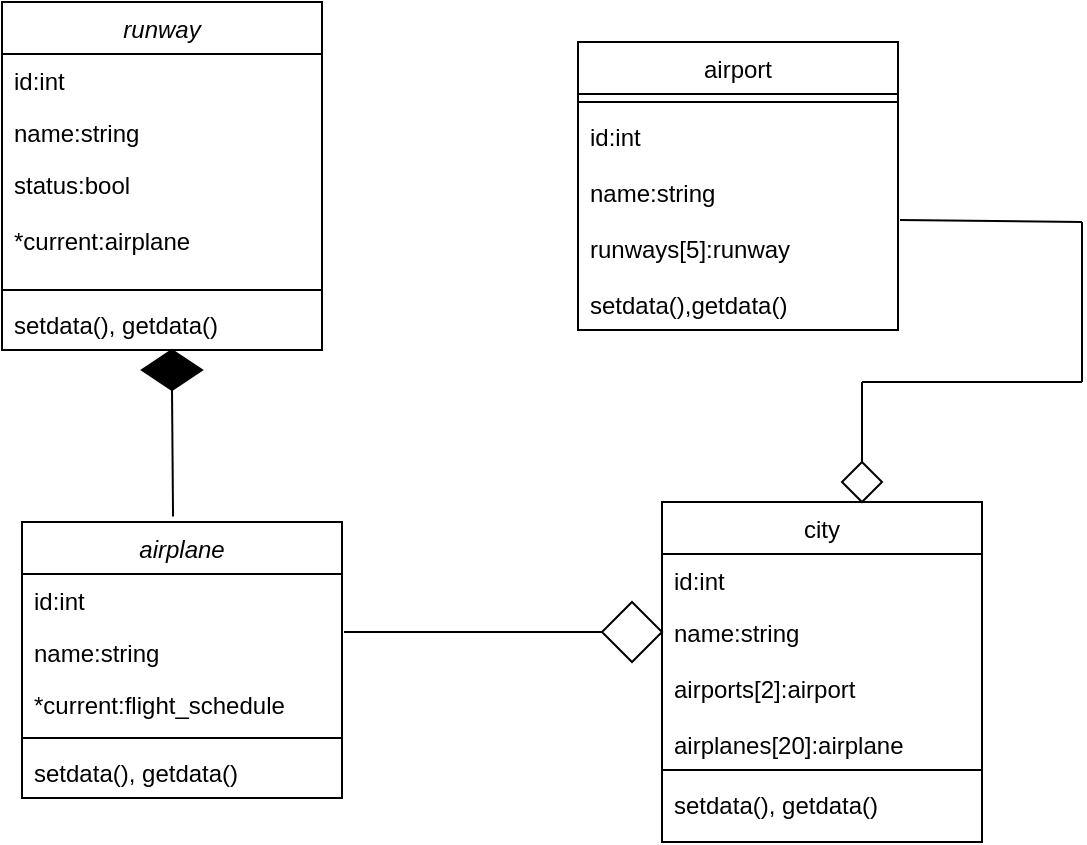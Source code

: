 <mxfile version="14.7.7" type="device" pages="3"><diagram id="C5RBs43oDa-KdzZeNtuy" name="Page-1"><mxGraphModel dx="1021" dy="541" grid="1" gridSize="10" guides="1" tooltips="1" connect="1" arrows="1" fold="1" page="1" pageScale="1" pageWidth="827" pageHeight="1169" background="none" math="0" shadow="0"><root><mxCell id="WIyWlLk6GJQsqaUBKTNV-0"/><mxCell id="WIyWlLk6GJQsqaUBKTNV-1" parent="WIyWlLk6GJQsqaUBKTNV-0"/><mxCell id="zkfFHV4jXpPFQw0GAbJ--0" value="runway" style="swimlane;fontStyle=2;align=center;verticalAlign=top;childLayout=stackLayout;horizontal=1;startSize=26;horizontalStack=0;resizeParent=1;resizeLast=0;collapsible=1;marginBottom=0;rounded=0;shadow=0;strokeWidth=1;" parent="WIyWlLk6GJQsqaUBKTNV-1" vertex="1"><mxGeometry x="220" y="100" width="160" height="174" as="geometry"><mxRectangle x="230" y="140" width="160" height="26" as="alternateBounds"/></mxGeometry></mxCell><mxCell id="zkfFHV4jXpPFQw0GAbJ--1" value="id:int" style="text;align=left;verticalAlign=top;spacingLeft=4;spacingRight=4;overflow=hidden;rotatable=0;points=[[0,0.5],[1,0.5]];portConstraint=eastwest;" parent="zkfFHV4jXpPFQw0GAbJ--0" vertex="1"><mxGeometry y="26" width="160" height="26" as="geometry"/></mxCell><mxCell id="zkfFHV4jXpPFQw0GAbJ--2" value="name:string" style="text;align=left;verticalAlign=top;spacingLeft=4;spacingRight=4;overflow=hidden;rotatable=0;points=[[0,0.5],[1,0.5]];portConstraint=eastwest;rounded=0;shadow=0;html=0;" parent="zkfFHV4jXpPFQw0GAbJ--0" vertex="1"><mxGeometry y="52" width="160" height="26" as="geometry"/></mxCell><mxCell id="zkfFHV4jXpPFQw0GAbJ--3" value="status:bool&#10;&#10;*current:airplane" style="text;align=left;verticalAlign=top;spacingLeft=4;spacingRight=4;overflow=hidden;rotatable=0;points=[[0,0.5],[1,0.5]];portConstraint=eastwest;rounded=0;shadow=0;html=0;" parent="zkfFHV4jXpPFQw0GAbJ--0" vertex="1"><mxGeometry y="78" width="160" height="62" as="geometry"/></mxCell><mxCell id="zkfFHV4jXpPFQw0GAbJ--4" value="" style="line;html=1;strokeWidth=1;align=left;verticalAlign=middle;spacingTop=-1;spacingLeft=3;spacingRight=3;rotatable=0;labelPosition=right;points=[];portConstraint=eastwest;" parent="zkfFHV4jXpPFQw0GAbJ--0" vertex="1"><mxGeometry y="140" width="160" height="8" as="geometry"/></mxCell><mxCell id="zkfFHV4jXpPFQw0GAbJ--5" value="setdata(), getdata()" style="text;align=left;verticalAlign=top;spacingLeft=4;spacingRight=4;overflow=hidden;rotatable=0;points=[[0,0.5],[1,0.5]];portConstraint=eastwest;" parent="zkfFHV4jXpPFQw0GAbJ--0" vertex="1"><mxGeometry y="148" width="160" height="26" as="geometry"/></mxCell><mxCell id="zkfFHV4jXpPFQw0GAbJ--6" value="city" style="swimlane;fontStyle=0;align=center;verticalAlign=top;childLayout=stackLayout;horizontal=1;startSize=26;horizontalStack=0;resizeParent=1;resizeLast=0;collapsible=1;marginBottom=0;rounded=0;shadow=0;strokeWidth=1;" parent="WIyWlLk6GJQsqaUBKTNV-1" vertex="1"><mxGeometry x="550" y="350" width="160" height="170" as="geometry"><mxRectangle x="130" y="380" width="160" height="26" as="alternateBounds"/></mxGeometry></mxCell><mxCell id="zkfFHV4jXpPFQw0GAbJ--7" value="id:int" style="text;align=left;verticalAlign=top;spacingLeft=4;spacingRight=4;overflow=hidden;rotatable=0;points=[[0,0.5],[1,0.5]];portConstraint=eastwest;" parent="zkfFHV4jXpPFQw0GAbJ--6" vertex="1"><mxGeometry y="26" width="160" height="26" as="geometry"/></mxCell><mxCell id="zkfFHV4jXpPFQw0GAbJ--8" value="name:string&#10;&#10;airports[2]:airport&#10;&#10;airplanes[20]:airplane" style="text;align=left;verticalAlign=top;spacingLeft=4;spacingRight=4;overflow=hidden;rotatable=0;points=[[0,0.5],[1,0.5]];portConstraint=eastwest;rounded=0;shadow=0;html=0;" parent="zkfFHV4jXpPFQw0GAbJ--6" vertex="1"><mxGeometry y="52" width="160" height="78" as="geometry"/></mxCell><mxCell id="zkfFHV4jXpPFQw0GAbJ--9" value="" style="line;html=1;strokeWidth=1;align=left;verticalAlign=middle;spacingTop=-1;spacingLeft=3;spacingRight=3;rotatable=0;labelPosition=right;points=[];portConstraint=eastwest;" parent="zkfFHV4jXpPFQw0GAbJ--6" vertex="1"><mxGeometry y="130" width="160" height="8" as="geometry"/></mxCell><mxCell id="zkfFHV4jXpPFQw0GAbJ--11" value="setdata(), getdata()" style="text;align=left;verticalAlign=top;spacingLeft=4;spacingRight=4;overflow=hidden;rotatable=0;points=[[0,0.5],[1,0.5]];portConstraint=eastwest;" parent="zkfFHV4jXpPFQw0GAbJ--6" vertex="1"><mxGeometry y="138" width="160" height="26" as="geometry"/></mxCell><mxCell id="zkfFHV4jXpPFQw0GAbJ--17" value="airport" style="swimlane;fontStyle=0;align=center;verticalAlign=top;childLayout=stackLayout;horizontal=1;startSize=26;horizontalStack=0;resizeParent=1;resizeLast=0;collapsible=1;marginBottom=0;rounded=0;shadow=0;strokeWidth=1;" parent="WIyWlLk6GJQsqaUBKTNV-1" vertex="1"><mxGeometry x="508" y="120" width="160" height="144" as="geometry"><mxRectangle x="550" y="140" width="160" height="26" as="alternateBounds"/></mxGeometry></mxCell><mxCell id="zkfFHV4jXpPFQw0GAbJ--23" value="" style="line;html=1;strokeWidth=1;align=left;verticalAlign=middle;spacingTop=-1;spacingLeft=3;spacingRight=3;rotatable=0;labelPosition=right;points=[];portConstraint=eastwest;" parent="zkfFHV4jXpPFQw0GAbJ--17" vertex="1"><mxGeometry y="26" width="160" height="8" as="geometry"/></mxCell><mxCell id="zkfFHV4jXpPFQw0GAbJ--22" value="id:int&#10;&#10;name:string&#10;&#10;runways[5]:runway" style="text;align=left;verticalAlign=top;spacingLeft=4;spacingRight=4;overflow=hidden;rotatable=0;points=[[0,0.5],[1,0.5]];portConstraint=eastwest;rounded=0;shadow=0;html=0;" parent="zkfFHV4jXpPFQw0GAbJ--17" vertex="1"><mxGeometry y="34" width="160" height="84" as="geometry"/></mxCell><mxCell id="zkfFHV4jXpPFQw0GAbJ--24" value="setdata(),getdata()" style="text;align=left;verticalAlign=top;spacingLeft=4;spacingRight=4;overflow=hidden;rotatable=0;points=[[0,0.5],[1,0.5]];portConstraint=eastwest;" parent="zkfFHV4jXpPFQw0GAbJ--17" vertex="1"><mxGeometry y="118" width="160" height="26" as="geometry"/></mxCell><mxCell id="KzhVNbi_FiW9g8QshYFy-5" value="airplane" style="swimlane;fontStyle=2;align=center;verticalAlign=top;childLayout=stackLayout;horizontal=1;startSize=26;horizontalStack=0;resizeParent=1;resizeLast=0;collapsible=1;marginBottom=0;rounded=0;shadow=0;strokeWidth=1;" vertex="1" parent="WIyWlLk6GJQsqaUBKTNV-1"><mxGeometry x="230" y="360" width="160" height="138" as="geometry"><mxRectangle x="230" y="140" width="160" height="26" as="alternateBounds"/></mxGeometry></mxCell><mxCell id="KzhVNbi_FiW9g8QshYFy-6" value="id:int" style="text;align=left;verticalAlign=top;spacingLeft=4;spacingRight=4;overflow=hidden;rotatable=0;points=[[0,0.5],[1,0.5]];portConstraint=eastwest;" vertex="1" parent="KzhVNbi_FiW9g8QshYFy-5"><mxGeometry y="26" width="160" height="26" as="geometry"/></mxCell><mxCell id="KzhVNbi_FiW9g8QshYFy-7" value="name:string" style="text;align=left;verticalAlign=top;spacingLeft=4;spacingRight=4;overflow=hidden;rotatable=0;points=[[0,0.5],[1,0.5]];portConstraint=eastwest;rounded=0;shadow=0;html=0;" vertex="1" parent="KzhVNbi_FiW9g8QshYFy-5"><mxGeometry y="52" width="160" height="26" as="geometry"/></mxCell><mxCell id="KzhVNbi_FiW9g8QshYFy-8" value="*current:flight_schedule" style="text;align=left;verticalAlign=top;spacingLeft=4;spacingRight=4;overflow=hidden;rotatable=0;points=[[0,0.5],[1,0.5]];portConstraint=eastwest;rounded=0;shadow=0;html=0;" vertex="1" parent="KzhVNbi_FiW9g8QshYFy-5"><mxGeometry y="78" width="160" height="26" as="geometry"/></mxCell><mxCell id="KzhVNbi_FiW9g8QshYFy-9" value="" style="line;html=1;strokeWidth=1;align=left;verticalAlign=middle;spacingTop=-1;spacingLeft=3;spacingRight=3;rotatable=0;labelPosition=right;points=[];portConstraint=eastwest;" vertex="1" parent="KzhVNbi_FiW9g8QshYFy-5"><mxGeometry y="104" width="160" height="8" as="geometry"/></mxCell><mxCell id="KzhVNbi_FiW9g8QshYFy-10" value="setdata(), getdata()" style="text;align=left;verticalAlign=top;spacingLeft=4;spacingRight=4;overflow=hidden;rotatable=0;points=[[0,0.5],[1,0.5]];portConstraint=eastwest;" vertex="1" parent="KzhVNbi_FiW9g8QshYFy-5"><mxGeometry y="112" width="160" height="26" as="geometry"/></mxCell><mxCell id="kMWl2cALh2xbwONZ47X2-4" value="" style="rhombus;whiteSpace=wrap;html=1;" vertex="1" parent="WIyWlLk6GJQsqaUBKTNV-1"><mxGeometry x="640" y="330" width="20" height="20" as="geometry"/></mxCell><mxCell id="kMWl2cALh2xbwONZ47X2-6" value="" style="rhombus;whiteSpace=wrap;html=1;" vertex="1" parent="WIyWlLk6GJQsqaUBKTNV-1"><mxGeometry x="520" y="400" width="30" height="30" as="geometry"/></mxCell><mxCell id="kMWl2cALh2xbwONZ47X2-8" value="" style="endArrow=none;html=1;" edge="1" parent="WIyWlLk6GJQsqaUBKTNV-1"><mxGeometry width="50" height="50" relative="1" as="geometry"><mxPoint x="760" y="210" as="sourcePoint"/><mxPoint x="669" y="209" as="targetPoint"/></mxGeometry></mxCell><mxCell id="kMWl2cALh2xbwONZ47X2-9" value="" style="endArrow=none;html=1;" edge="1" parent="WIyWlLk6GJQsqaUBKTNV-1"><mxGeometry width="50" height="50" relative="1" as="geometry"><mxPoint x="760" y="290" as="sourcePoint"/><mxPoint x="760" y="210" as="targetPoint"/></mxGeometry></mxCell><mxCell id="kMWl2cALh2xbwONZ47X2-10" value="" style="endArrow=none;html=1;" edge="1" parent="WIyWlLk6GJQsqaUBKTNV-1"><mxGeometry width="50" height="50" relative="1" as="geometry"><mxPoint x="650" y="290" as="sourcePoint"/><mxPoint x="760" y="290" as="targetPoint"/></mxGeometry></mxCell><mxCell id="kMWl2cALh2xbwONZ47X2-11" value="" style="endArrow=none;html=1;exitX=0.5;exitY=0;exitDx=0;exitDy=0;" edge="1" parent="WIyWlLk6GJQsqaUBKTNV-1" source="kMWl2cALh2xbwONZ47X2-4"><mxGeometry width="50" height="50" relative="1" as="geometry"><mxPoint x="690" y="250" as="sourcePoint"/><mxPoint x="650" y="290" as="targetPoint"/></mxGeometry></mxCell><mxCell id="kMWl2cALh2xbwONZ47X2-12" value="" style="endArrow=none;html=1;" edge="1" parent="WIyWlLk6GJQsqaUBKTNV-1" target="kMWl2cALh2xbwONZ47X2-6"><mxGeometry width="50" height="50" relative="1" as="geometry"><mxPoint x="391" y="415" as="sourcePoint"/><mxPoint x="550" y="380" as="targetPoint"/></mxGeometry></mxCell><mxCell id="4slXNgpXhGthC331jIUp-0" value="" style="rhombus;whiteSpace=wrap;html=1;fillColor=#000000;" vertex="1" parent="WIyWlLk6GJQsqaUBKTNV-1"><mxGeometry x="290" y="274" width="30" height="20" as="geometry"/></mxCell><mxCell id="4slXNgpXhGthC331jIUp-1" value="" style="endArrow=none;html=1;entryX=0.5;entryY=1;entryDx=0;entryDy=0;exitX=0.472;exitY=-0.02;exitDx=0;exitDy=0;exitPerimeter=0;" edge="1" parent="WIyWlLk6GJQsqaUBKTNV-1" source="KzhVNbi_FiW9g8QshYFy-5" target="4slXNgpXhGthC331jIUp-0"><mxGeometry width="50" height="50" relative="1" as="geometry"><mxPoint x="330" y="320" as="sourcePoint"/><mxPoint x="380" y="270" as="targetPoint"/></mxGeometry></mxCell></root></mxGraphModel></diagram><diagram id="XvUS2Mz_AO94iHY-nRti" name="Page-2"><mxGraphModel dx="723" dy="1483" grid="1" gridSize="10" guides="1" tooltips="1" connect="1" arrows="1" fold="1" page="1" pageScale="1" pageWidth="850" pageHeight="1100" math="0" shadow="0"><root><mxCell id="fZFAczjGqiF5ZI3CFGoH-0"/><mxCell id="fZFAczjGqiF5ZI3CFGoH-1" parent="fZFAczjGqiF5ZI3CFGoH-0"/><mxCell id="g10zO_ak6Ga1Rbsa0vra-0" value="person" style="swimlane;fontStyle=2;align=center;verticalAlign=top;childLayout=stackLayout;horizontal=1;startSize=26;horizontalStack=0;resizeParent=1;resizeLast=0;collapsible=1;marginBottom=0;rounded=0;shadow=0;strokeWidth=1;" vertex="1" parent="fZFAczjGqiF5ZI3CFGoH-1"><mxGeometry x="370" y="122" width="160" height="138" as="geometry"><mxRectangle x="230" y="140" width="160" height="26" as="alternateBounds"/></mxGeometry></mxCell><mxCell id="g10zO_ak6Ga1Rbsa0vra-1" value="id:int" style="text;align=left;verticalAlign=top;spacingLeft=4;spacingRight=4;overflow=hidden;rotatable=0;points=[[0,0.5],[1,0.5]];portConstraint=eastwest;" vertex="1" parent="g10zO_ak6Ga1Rbsa0vra-0"><mxGeometry y="26" width="160" height="26" as="geometry"/></mxCell><mxCell id="g10zO_ak6Ga1Rbsa0vra-2" value="name:string" style="text;align=left;verticalAlign=top;spacingLeft=4;spacingRight=4;overflow=hidden;rotatable=0;points=[[0,0.5],[1,0.5]];portConstraint=eastwest;rounded=0;shadow=0;html=0;" vertex="1" parent="g10zO_ak6Ga1Rbsa0vra-0"><mxGeometry y="52" width="160" height="26" as="geometry"/></mxCell><mxCell id="g10zO_ak6Ga1Rbsa0vra-3" value="CNIC:long long" style="text;align=left;verticalAlign=top;spacingLeft=4;spacingRight=4;overflow=hidden;rotatable=0;points=[[0,0.5],[1,0.5]];portConstraint=eastwest;rounded=0;shadow=0;html=0;" vertex="1" parent="g10zO_ak6Ga1Rbsa0vra-0"><mxGeometry y="78" width="160" height="26" as="geometry"/></mxCell><mxCell id="g10zO_ak6Ga1Rbsa0vra-4" value="" style="line;html=1;strokeWidth=1;align=left;verticalAlign=middle;spacingTop=-1;spacingLeft=3;spacingRight=3;rotatable=0;labelPosition=right;points=[];portConstraint=eastwest;" vertex="1" parent="g10zO_ak6Ga1Rbsa0vra-0"><mxGeometry y="104" width="160" height="8" as="geometry"/></mxCell><mxCell id="g10zO_ak6Ga1Rbsa0vra-5" value="setdata(), getdata()" style="text;align=left;verticalAlign=top;spacingLeft=4;spacingRight=4;overflow=hidden;rotatable=0;points=[[0,0.5],[1,0.5]];portConstraint=eastwest;" vertex="1" parent="g10zO_ak6Ga1Rbsa0vra-0"><mxGeometry y="112" width="160" height="26" as="geometry"/></mxCell><mxCell id="g10zO_ak6Ga1Rbsa0vra-6" value="passenger" style="swimlane;fontStyle=2;align=center;verticalAlign=top;childLayout=stackLayout;horizontal=1;startSize=26;horizontalStack=0;resizeParent=1;resizeLast=0;collapsible=1;marginBottom=0;rounded=0;shadow=0;strokeWidth=1;" vertex="1" parent="fZFAczjGqiF5ZI3CFGoH-1"><mxGeometry x="620" y="122" width="170" height="118" as="geometry"><mxRectangle x="230" y="140" width="160" height="26" as="alternateBounds"/></mxGeometry></mxCell><mxCell id="g10zO_ak6Ga1Rbsa0vra-7" value="size:int" style="text;align=left;verticalAlign=top;spacingLeft=4;spacingRight=4;overflow=hidden;rotatable=0;points=[[0,0.5],[1,0.5]];portConstraint=eastwest;" vertex="1" parent="g10zO_ak6Ga1Rbsa0vra-6"><mxGeometry y="26" width="170" height="26" as="geometry"/></mxCell><mxCell id="g10zO_ak6Ga1Rbsa0vra-8" value="*visits:travel_history" style="text;align=left;verticalAlign=top;spacingLeft=4;spacingRight=4;overflow=hidden;rotatable=0;points=[[0,0.5],[1,0.5]];portConstraint=eastwest;rounded=0;shadow=0;html=0;" vertex="1" parent="g10zO_ak6Ga1Rbsa0vra-6"><mxGeometry y="52" width="170" height="26" as="geometry"/></mxCell><mxCell id="g10zO_ak6Ga1Rbsa0vra-10" value="" style="line;html=1;strokeWidth=1;align=left;verticalAlign=middle;spacingTop=-1;spacingLeft=3;spacingRight=3;rotatable=0;labelPosition=right;points=[];portConstraint=eastwest;" vertex="1" parent="g10zO_ak6Ga1Rbsa0vra-6"><mxGeometry y="78" width="170" height="8" as="geometry"/></mxCell><mxCell id="g10zO_ak6Ga1Rbsa0vra-11" value="setdata(), getdata(), addvisit()" style="text;align=left;verticalAlign=top;spacingLeft=4;spacingRight=4;overflow=hidden;rotatable=0;points=[[0,0.5],[1,0.5]];portConstraint=eastwest;" vertex="1" parent="g10zO_ak6Ga1Rbsa0vra-6"><mxGeometry y="86" width="170" height="26" as="geometry"/></mxCell><mxCell id="g10zO_ak6Ga1Rbsa0vra-13" value="travel_history" style="swimlane;fontStyle=2;align=center;verticalAlign=top;childLayout=stackLayout;horizontal=1;startSize=26;horizontalStack=0;resizeParent=1;resizeLast=0;collapsible=1;marginBottom=0;rounded=0;shadow=0;strokeWidth=1;" vertex="1" parent="fZFAczjGqiF5ZI3CFGoH-1"><mxGeometry x="610" y="-80" width="160" height="112" as="geometry"><mxRectangle x="230" y="140" width="160" height="26" as="alternateBounds"/></mxGeometry></mxCell><mxCell id="g10zO_ak6Ga1Rbsa0vra-14" value="day, month, year:int" style="text;align=left;verticalAlign=top;spacingLeft=4;spacingRight=4;overflow=hidden;rotatable=0;points=[[0,0.5],[1,0.5]];portConstraint=eastwest;" vertex="1" parent="g10zO_ak6Ga1Rbsa0vra-13"><mxGeometry y="26" width="160" height="26" as="geometry"/></mxCell><mxCell id="g10zO_ak6Ga1Rbsa0vra-15" value="location:string" style="text;align=left;verticalAlign=top;spacingLeft=4;spacingRight=4;overflow=hidden;rotatable=0;points=[[0,0.5],[1,0.5]];portConstraint=eastwest;rounded=0;shadow=0;html=0;" vertex="1" parent="g10zO_ak6Ga1Rbsa0vra-13"><mxGeometry y="52" width="160" height="26" as="geometry"/></mxCell><mxCell id="g10zO_ak6Ga1Rbsa0vra-17" value="" style="line;html=1;strokeWidth=1;align=left;verticalAlign=middle;spacingTop=-1;spacingLeft=3;spacingRight=3;rotatable=0;labelPosition=right;points=[];portConstraint=eastwest;" vertex="1" parent="g10zO_ak6Ga1Rbsa0vra-13"><mxGeometry y="78" width="160" height="8" as="geometry"/></mxCell><mxCell id="g10zO_ak6Ga1Rbsa0vra-18" value="setdata(), getdata()" style="text;align=left;verticalAlign=top;spacingLeft=4;spacingRight=4;overflow=hidden;rotatable=0;points=[[0,0.5],[1,0.5]];portConstraint=eastwest;" vertex="1" parent="g10zO_ak6Ga1Rbsa0vra-13"><mxGeometry y="86" width="160" height="26" as="geometry"/></mxCell><mxCell id="g10zO_ak6Ga1Rbsa0vra-19" value="admin" style="swimlane;fontStyle=2;align=center;verticalAlign=top;childLayout=stackLayout;horizontal=1;startSize=26;horizontalStack=0;resizeParent=1;resizeLast=0;collapsible=1;marginBottom=0;rounded=0;shadow=0;strokeWidth=1;" vertex="1" parent="fZFAczjGqiF5ZI3CFGoH-1"><mxGeometry x="110" y="132" width="160" height="90" as="geometry"><mxRectangle x="230" y="140" width="160" height="26" as="alternateBounds"/></mxGeometry></mxCell><mxCell id="g10zO_ak6Ga1Rbsa0vra-20" value="designation:string" style="text;align=left;verticalAlign=top;spacingLeft=4;spacingRight=4;overflow=hidden;rotatable=0;points=[[0,0.5],[1,0.5]];portConstraint=eastwest;" vertex="1" parent="g10zO_ak6Ga1Rbsa0vra-19"><mxGeometry y="26" width="160" height="26" as="geometry"/></mxCell><mxCell id="g10zO_ak6Ga1Rbsa0vra-23" value="" style="line;html=1;strokeWidth=1;align=left;verticalAlign=middle;spacingTop=-1;spacingLeft=3;spacingRight=3;rotatable=0;labelPosition=right;points=[];portConstraint=eastwest;" vertex="1" parent="g10zO_ak6Ga1Rbsa0vra-19"><mxGeometry y="52" width="160" height="8" as="geometry"/></mxCell><mxCell id="g10zO_ak6Ga1Rbsa0vra-24" value="setdata(), getdata()" style="text;align=left;verticalAlign=top;spacingLeft=4;spacingRight=4;overflow=hidden;rotatable=0;points=[[0,0.5],[1,0.5]];portConstraint=eastwest;" vertex="1" parent="g10zO_ak6Ga1Rbsa0vra-19"><mxGeometry y="60" width="160" height="26" as="geometry"/></mxCell><mxCell id="g10zO_ak6Ga1Rbsa0vra-25" value="" style="endArrow=classic;html=1;exitX=0;exitY=0.5;exitDx=0;exitDy=0;entryX=1;entryY=1.115;entryDx=0;entryDy=0;entryPerimeter=0;" edge="1" parent="fZFAczjGqiF5ZI3CFGoH-1" source="g10zO_ak6Ga1Rbsa0vra-2" target="g10zO_ak6Ga1Rbsa0vra-20"><mxGeometry width="50" height="50" relative="1" as="geometry"><mxPoint x="420" y="352" as="sourcePoint"/><mxPoint x="470" y="302" as="targetPoint"/></mxGeometry></mxCell><mxCell id="g10zO_ak6Ga1Rbsa0vra-26" value="" style="endArrow=classic;html=1;exitX=1;exitY=0.5;exitDx=0;exitDy=0;entryX=0;entryY=0.5;entryDx=0;entryDy=0;" edge="1" parent="fZFAczjGqiF5ZI3CFGoH-1" source="g10zO_ak6Ga1Rbsa0vra-2" target="g10zO_ak6Ga1Rbsa0vra-8"><mxGeometry width="50" height="50" relative="1" as="geometry"><mxPoint x="420" y="352" as="sourcePoint"/><mxPoint x="470" y="302" as="targetPoint"/></mxGeometry></mxCell><mxCell id="IX5nOH548ElOCfkIwN82-0" value="" style="rhombus;whiteSpace=wrap;html=1;fillColor=#000000;" vertex="1" parent="fZFAczjGqiF5ZI3CFGoH-1"><mxGeometry x="670" y="92" width="40" height="30" as="geometry"/></mxCell><mxCell id="IX5nOH548ElOCfkIwN82-1" value="" style="endArrow=none;html=1;exitX=0.5;exitY=1;exitDx=0;exitDy=0;" edge="1" parent="fZFAczjGqiF5ZI3CFGoH-1" source="g10zO_ak6Ga1Rbsa0vra-13"><mxGeometry width="50" height="50" relative="1" as="geometry"><mxPoint x="420" y="170" as="sourcePoint"/><mxPoint x="690" y="90" as="targetPoint"/></mxGeometry></mxCell></root></mxGraphModel></diagram><diagram id="gzXbOCYH6WMuJlLNxRju" name="Page-3"><mxGraphModel dx="868" dy="1560" grid="1" gridSize="10" guides="1" tooltips="1" connect="1" arrows="1" fold="1" page="1" pageScale="1" pageWidth="850" pageHeight="1100" math="0" shadow="0"><root><mxCell id="Shjr9qrAFGv9UFJDR7YN-0"/><mxCell id="Shjr9qrAFGv9UFJDR7YN-1" parent="Shjr9qrAFGv9UFJDR7YN-0"/><mxCell id="QedsxF_NVFrHELYAsf8g-0" value="payment" style="swimlane;fontStyle=2;align=center;verticalAlign=top;childLayout=stackLayout;horizontal=1;startSize=26;horizontalStack=0;resizeParent=1;resizeLast=0;collapsible=1;marginBottom=0;rounded=0;shadow=0;strokeWidth=1;" vertex="1" parent="Shjr9qrAFGv9UFJDR7YN-1"><mxGeometry x="90" y="50" width="160" height="154" as="geometry"><mxRectangle x="230" y="140" width="160" height="26" as="alternateBounds"/></mxGeometry></mxCell><mxCell id="QedsxF_NVFrHELYAsf8g-1" value="perhour, gstper:int&#10;&#10;totalcost, totaltax: double" style="text;align=left;verticalAlign=top;spacingLeft=4;spacingRight=4;overflow=hidden;rotatable=0;points=[[0,0.5],[1,0.5]];portConstraint=eastwest;" vertex="1" parent="QedsxF_NVFrHELYAsf8g-0"><mxGeometry y="26" width="160" height="94" as="geometry"/></mxCell><mxCell id="QedsxF_NVFrHELYAsf8g-2" value="" style="line;html=1;strokeWidth=1;align=left;verticalAlign=middle;spacingTop=-1;spacingLeft=3;spacingRight=3;rotatable=0;labelPosition=right;points=[];portConstraint=eastwest;" vertex="1" parent="QedsxF_NVFrHELYAsf8g-0"><mxGeometry y="120" width="160" height="8" as="geometry"/></mxCell><mxCell id="QedsxF_NVFrHELYAsf8g-3" value="setdata(), getdata()" style="text;align=left;verticalAlign=top;spacingLeft=4;spacingRight=4;overflow=hidden;rotatable=0;points=[[0,0.5],[1,0.5]];portConstraint=eastwest;" vertex="1" parent="QedsxF_NVFrHELYAsf8g-0"><mxGeometry y="128" width="160" height="26" as="geometry"/></mxCell><mxCell id="QedsxF_NVFrHELYAsf8g-4" value="flight_schedule" style="swimlane;fontStyle=2;align=center;verticalAlign=top;childLayout=stackLayout;horizontal=1;startSize=26;horizontalStack=0;resizeParent=1;resizeLast=0;collapsible=1;marginBottom=0;rounded=0;shadow=0;strokeWidth=1;" vertex="1" parent="Shjr9qrAFGv9UFJDR7YN-1"><mxGeometry x="520" y="240" width="160" height="244" as="geometry"><mxRectangle x="230" y="140" width="160" height="26" as="alternateBounds"/></mxGeometry></mxCell><mxCell id="QedsxF_NVFrHELYAsf8g-5" value="id:int&#10;base:static int&#10;type, takingoff_time, &#10;landing_time, source, &#10;destination, srcairport,&#10;destairport, *delay: string&#10;size:int&#10;*plane:airplane&#10;*bookings:booking&#10;flight_duration:double" style="text;align=left;verticalAlign=top;spacingLeft=4;spacingRight=4;overflow=hidden;rotatable=0;points=[[0,0.5],[1,0.5]];portConstraint=eastwest;" vertex="1" parent="QedsxF_NVFrHELYAsf8g-4"><mxGeometry y="26" width="160" height="184" as="geometry"/></mxCell><mxCell id="QedsxF_NVFrHELYAsf8g-6" value="" style="line;html=1;strokeWidth=1;align=left;verticalAlign=middle;spacingTop=-1;spacingLeft=3;spacingRight=3;rotatable=0;labelPosition=right;points=[];portConstraint=eastwest;" vertex="1" parent="QedsxF_NVFrHELYAsf8g-4"><mxGeometry y="210" width="160" height="8" as="geometry"/></mxCell><mxCell id="QedsxF_NVFrHELYAsf8g-7" value="setdata(), getdata()" style="text;align=left;verticalAlign=top;spacingLeft=4;spacingRight=4;overflow=hidden;rotatable=0;points=[[0,0.5],[1,0.5]];portConstraint=eastwest;" vertex="1" parent="QedsxF_NVFrHELYAsf8g-4"><mxGeometry y="218" width="160" height="26" as="geometry"/></mxCell><mxCell id="CgwMJ_MYhUuYmpLRTrIf-0" value="booking" style="swimlane;fontStyle=2;align=center;verticalAlign=top;childLayout=stackLayout;horizontal=1;startSize=26;horizontalStack=0;resizeParent=1;resizeLast=0;collapsible=1;marginBottom=0;rounded=0;shadow=0;strokeWidth=1;" vertex="1" parent="Shjr9qrAFGv9UFJDR7YN-1"><mxGeometry x="520" y="-60" width="180" height="154" as="geometry"><mxRectangle x="230" y="140" width="160" height="26" as="alternateBounds"/></mxGeometry></mxCell><mxCell id="CgwMJ_MYhUuYmpLRTrIf-1" value="ecoseats[50], busseat[10]:int&#10;&#10;covid_status:bool&#10;&#10;ticket_price:payment" style="text;align=left;verticalAlign=top;spacingLeft=4;spacingRight=4;overflow=hidden;rotatable=0;points=[[0,0.5],[1,0.5]];portConstraint=eastwest;" vertex="1" parent="CgwMJ_MYhUuYmpLRTrIf-0"><mxGeometry y="26" width="180" height="94" as="geometry"/></mxCell><mxCell id="CgwMJ_MYhUuYmpLRTrIf-2" value="" style="line;html=1;strokeWidth=1;align=left;verticalAlign=middle;spacingTop=-1;spacingLeft=3;spacingRight=3;rotatable=0;labelPosition=right;points=[];portConstraint=eastwest;" vertex="1" parent="CgwMJ_MYhUuYmpLRTrIf-0"><mxGeometry y="120" width="180" height="8" as="geometry"/></mxCell><mxCell id="CgwMJ_MYhUuYmpLRTrIf-3" value="setdata(), getdata()" style="text;align=left;verticalAlign=top;spacingLeft=4;spacingRight=4;overflow=hidden;rotatable=0;points=[[0,0.5],[1,0.5]];portConstraint=eastwest;" vertex="1" parent="CgwMJ_MYhUuYmpLRTrIf-0"><mxGeometry y="128" width="180" height="26" as="geometry"/></mxCell><mxCell id="CgwMJ_MYhUuYmpLRTrIf-5" value="" style="endArrow=none;html=1;exitX=0.5;exitY=0;exitDx=0;exitDy=0;" edge="1" parent="Shjr9qrAFGv9UFJDR7YN-1" source="QedsxF_NVFrHELYAsf8g-0"><mxGeometry width="50" height="50" relative="1" as="geometry"><mxPoint x="170" y="40" as="sourcePoint"/><mxPoint x="169.5" y="-8" as="targetPoint"/></mxGeometry></mxCell><mxCell id="CgwMJ_MYhUuYmpLRTrIf-6" value="" style="endArrow=none;html=1;" edge="1" parent="Shjr9qrAFGv9UFJDR7YN-1"><mxGeometry width="50" height="50" relative="1" as="geometry"><mxPoint x="470" y="-5.5" as="sourcePoint"/><mxPoint x="170" y="-10" as="targetPoint"/></mxGeometry></mxCell><mxCell id="CgwMJ_MYhUuYmpLRTrIf-7" value="" style="endArrow=classic;html=1;exitX=0.402;exitY=-0.011;exitDx=0;exitDy=0;exitPerimeter=0;" edge="1" parent="Shjr9qrAFGv9UFJDR7YN-1" source="QedsxF_NVFrHELYAsf8g-4"><mxGeometry width="50" height="50" relative="1" as="geometry"><mxPoint x="430" y="10" as="sourcePoint"/><mxPoint x="584" y="100" as="targetPoint"/></mxGeometry></mxCell><mxCell id="CgwMJ_MYhUuYmpLRTrIf-8" value="NPAFS" style="swimlane;fontStyle=2;align=center;verticalAlign=top;childLayout=stackLayout;horizontal=1;startSize=26;horizontalStack=0;resizeParent=1;resizeLast=0;collapsible=1;marginBottom=0;rounded=0;shadow=0;strokeWidth=1;" vertex="1" parent="Shjr9qrAFGv9UFJDR7YN-1"><mxGeometry x="100" y="320" width="210" height="180" as="geometry"><mxRectangle x="230" y="140" width="160" height="26" as="alternateBounds"/></mxGeometry></mxCell><mxCell id="CgwMJ_MYhUuYmpLRTrIf-9" value="cities[5]:city&#10;admin_file, passenger_file:fstream&#10;curadmin:admin&#10;guest, curpassenger:passenger&#10;flightsize:int&#10;*upcoming_flights:flight_schedule" style="text;align=left;verticalAlign=top;spacingLeft=4;spacingRight=4;overflow=hidden;rotatable=0;points=[[0,0.5],[1,0.5]];portConstraint=eastwest;" vertex="1" parent="CgwMJ_MYhUuYmpLRTrIf-8"><mxGeometry y="26" width="210" height="94" as="geometry"/></mxCell><mxCell id="CgwMJ_MYhUuYmpLRTrIf-10" value="" style="line;html=1;strokeWidth=1;align=left;verticalAlign=middle;spacingTop=-1;spacingLeft=3;spacingRight=3;rotatable=0;labelPosition=right;points=[];portConstraint=eastwest;" vertex="1" parent="CgwMJ_MYhUuYmpLRTrIf-8"><mxGeometry y="120" width="210" height="8" as="geometry"/></mxCell><mxCell id="CgwMJ_MYhUuYmpLRTrIf-11" value="menu(), addflight(), addbooking(), &#10;passencrypt(), passdecrypt(),&#10;userlogin(), adminlogin()" style="text;align=left;verticalAlign=top;spacingLeft=4;spacingRight=4;overflow=hidden;rotatable=0;points=[[0,0.5],[1,0.5]];portConstraint=eastwest;" vertex="1" parent="CgwMJ_MYhUuYmpLRTrIf-8"><mxGeometry y="128" width="210" height="52" as="geometry"/></mxCell><mxCell id="CgwMJ_MYhUuYmpLRTrIf-12" value="" style="rhombus;whiteSpace=wrap;html=1;fillColor=#FFFFFF;" vertex="1" parent="Shjr9qrAFGv9UFJDR7YN-1"><mxGeometry x="310" y="370" width="40" height="30" as="geometry"/></mxCell><mxCell id="CgwMJ_MYhUuYmpLRTrIf-15" value="" style="endArrow=none;html=1;exitX=1;exitY=0.5;exitDx=0;exitDy=0;" edge="1" parent="Shjr9qrAFGv9UFJDR7YN-1" source="CgwMJ_MYhUuYmpLRTrIf-12"><mxGeometry width="50" height="50" relative="1" as="geometry"><mxPoint x="110" y="300" as="sourcePoint"/><mxPoint x="520" y="390" as="targetPoint"/></mxGeometry></mxCell><mxCell id="XIVFDwzE6vN6lohtpwY--3" value="" style="rhombus;whiteSpace=wrap;html=1;fillColor=#FFFFFF;" vertex="1" parent="Shjr9qrAFGv9UFJDR7YN-1"><mxGeometry x="470" y="-20" width="50" height="30" as="geometry"/></mxCell></root></mxGraphModel></diagram></mxfile>